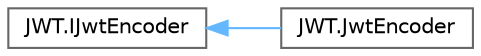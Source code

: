 digraph "Graphical Class Hierarchy"
{
 // LATEX_PDF_SIZE
  bgcolor="transparent";
  edge [fontname=Helvetica,fontsize=10,labelfontname=Helvetica,labelfontsize=10];
  node [fontname=Helvetica,fontsize=10,shape=box,height=0.2,width=0.4];
  rankdir="LR";
  Node0 [id="Node000000",label="JWT.IJwtEncoder",height=0.2,width=0.4,color="grey40", fillcolor="white", style="filled",URL="$interface_j_w_t_1_1_i_jwt_encoder.html",tooltip="Represents a JWT encoder."];
  Node0 -> Node1 [id="edge44_Node000000_Node000001",dir="back",color="steelblue1",style="solid",tooltip=" "];
  Node1 [id="Node000001",label="JWT.JwtEncoder",height=0.2,width=0.4,color="grey40", fillcolor="white", style="filled",URL="$class_j_w_t_1_1_jwt_encoder.html",tooltip="Encodes Jwt."];
}
